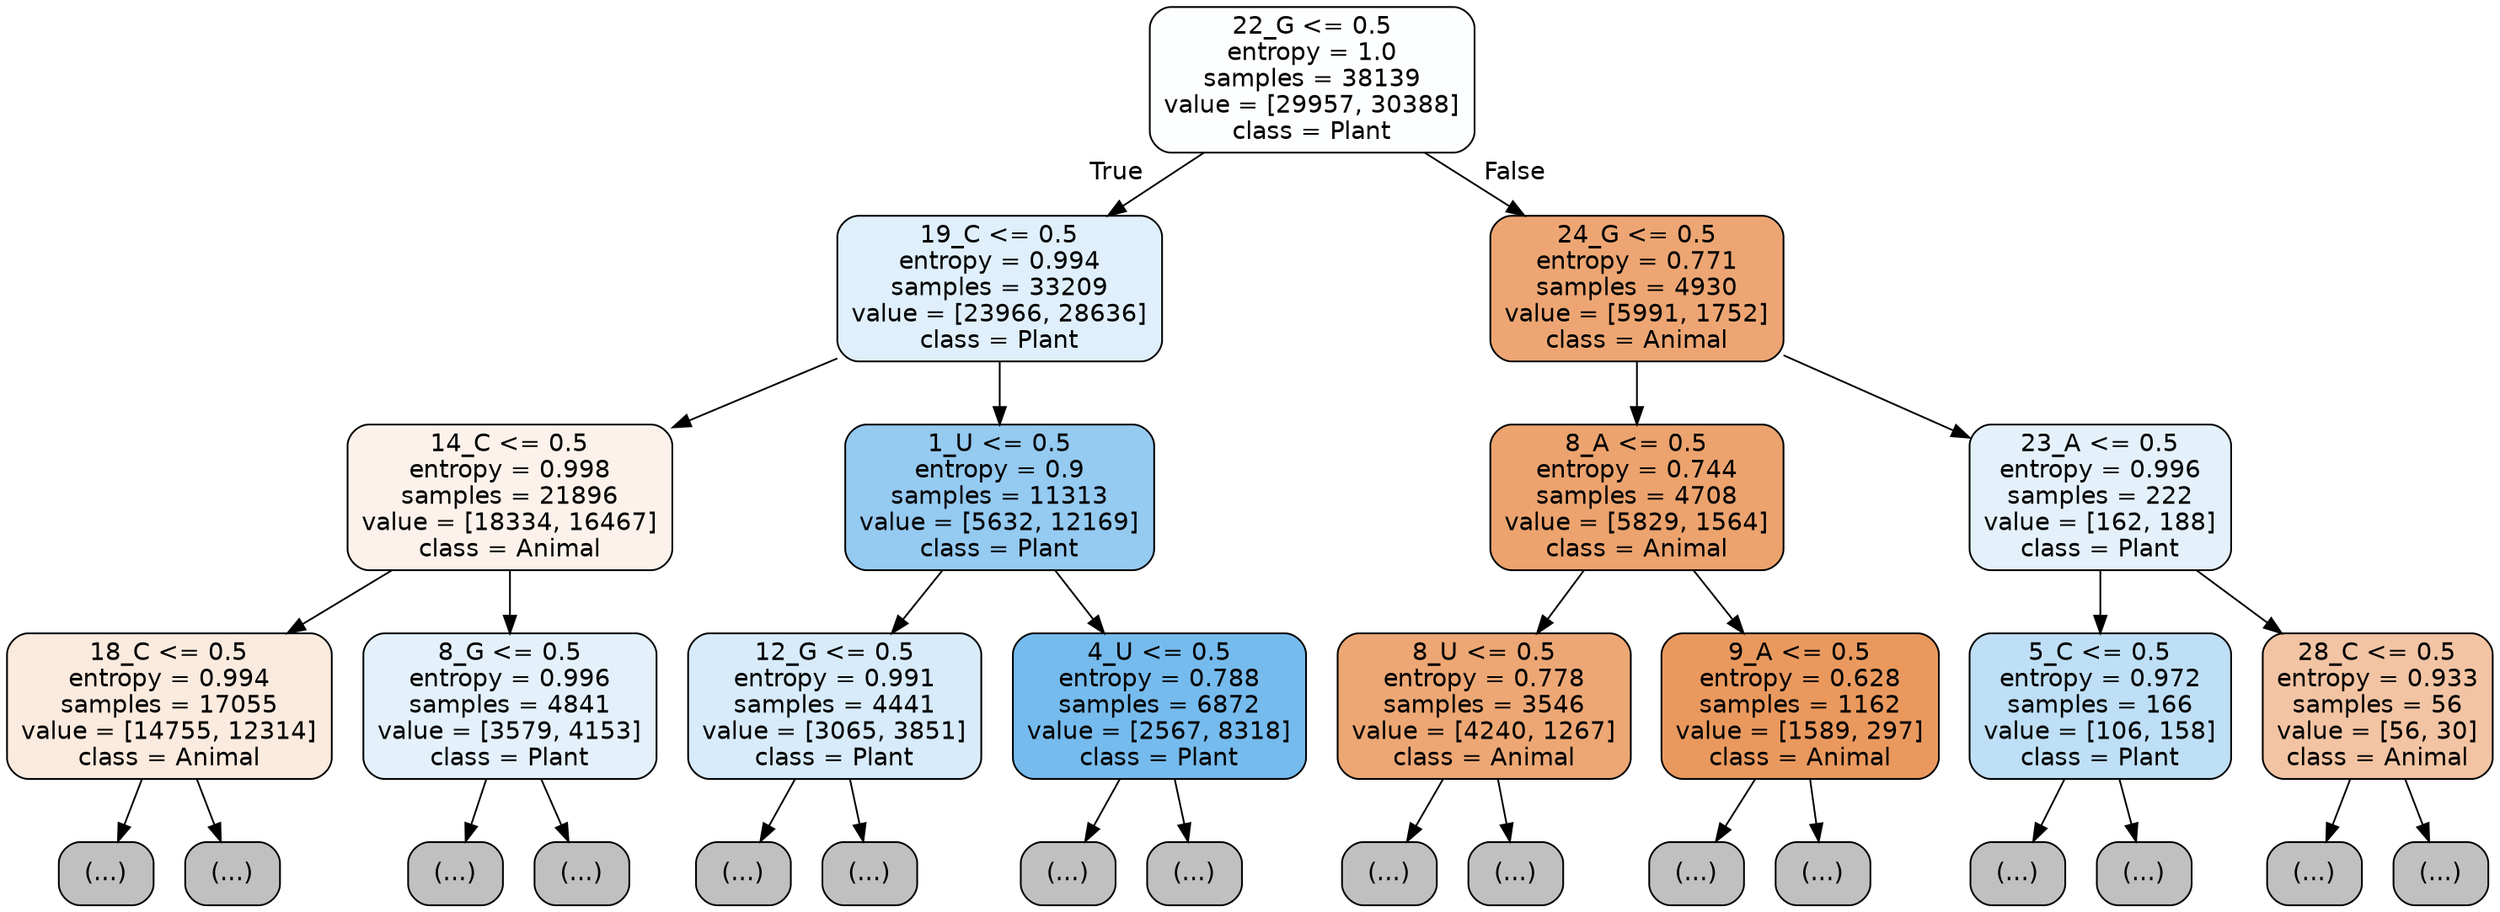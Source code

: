 digraph Tree {
node [shape=box, style="filled, rounded", color="black", fontname="helvetica"] ;
edge [fontname="helvetica"] ;
0 [label="22_G <= 0.5\nentropy = 1.0\nsamples = 38139\nvalue = [29957, 30388]\nclass = Plant", fillcolor="#fcfeff"] ;
1 [label="19_C <= 0.5\nentropy = 0.994\nsamples = 33209\nvalue = [23966, 28636]\nclass = Plant", fillcolor="#dfeffb"] ;
0 -> 1 [labeldistance=2.5, labelangle=45, headlabel="True"] ;
2 [label="14_C <= 0.5\nentropy = 0.998\nsamples = 21896\nvalue = [18334, 16467]\nclass = Animal", fillcolor="#fcf2eb"] ;
1 -> 2 ;
3 [label="18_C <= 0.5\nentropy = 0.994\nsamples = 17055\nvalue = [14755, 12314]\nclass = Animal", fillcolor="#fbeade"] ;
2 -> 3 ;
4 [label="(...)", fillcolor="#C0C0C0"] ;
3 -> 4 ;
6833 [label="(...)", fillcolor="#C0C0C0"] ;
3 -> 6833 ;
8812 [label="8_G <= 0.5\nentropy = 0.996\nsamples = 4841\nvalue = [3579, 4153]\nclass = Plant", fillcolor="#e4f1fb"] ;
2 -> 8812 ;
8813 [label="(...)", fillcolor="#C0C0C0"] ;
8812 -> 8813 ;
10442 [label="(...)", fillcolor="#C0C0C0"] ;
8812 -> 10442 ;
11065 [label="1_U <= 0.5\nentropy = 0.9\nsamples = 11313\nvalue = [5632, 12169]\nclass = Plant", fillcolor="#95caf1"] ;
1 -> 11065 ;
11066 [label="12_G <= 0.5\nentropy = 0.991\nsamples = 4441\nvalue = [3065, 3851]\nclass = Plant", fillcolor="#d7ebfa"] ;
11065 -> 11066 ;
11067 [label="(...)", fillcolor="#C0C0C0"] ;
11066 -> 11067 ;
12626 [label="(...)", fillcolor="#C0C0C0"] ;
11066 -> 12626 ;
13147 [label="4_U <= 0.5\nentropy = 0.788\nsamples = 6872\nvalue = [2567, 8318]\nclass = Plant", fillcolor="#76bbed"] ;
11065 -> 13147 ;
13148 [label="(...)", fillcolor="#C0C0C0"] ;
13147 -> 13148 ;
14449 [label="(...)", fillcolor="#C0C0C0"] ;
13147 -> 14449 ;
14808 [label="24_G <= 0.5\nentropy = 0.771\nsamples = 4930\nvalue = [5991, 1752]\nclass = Animal", fillcolor="#eda673"] ;
0 -> 14808 [labeldistance=2.5, labelangle=-45, headlabel="False"] ;
14809 [label="8_A <= 0.5\nentropy = 0.744\nsamples = 4708\nvalue = [5829, 1564]\nclass = Animal", fillcolor="#eca36e"] ;
14808 -> 14809 ;
14810 [label="8_U <= 0.5\nentropy = 0.778\nsamples = 3546\nvalue = [4240, 1267]\nclass = Animal", fillcolor="#eda774"] ;
14809 -> 14810 ;
14811 [label="(...)", fillcolor="#C0C0C0"] ;
14810 -> 14811 ;
15764 [label="(...)", fillcolor="#C0C0C0"] ;
14810 -> 15764 ;
16269 [label="9_A <= 0.5\nentropy = 0.628\nsamples = 1162\nvalue = [1589, 297]\nclass = Animal", fillcolor="#ea995e"] ;
14809 -> 16269 ;
16270 [label="(...)", fillcolor="#C0C0C0"] ;
16269 -> 16270 ;
16595 [label="(...)", fillcolor="#C0C0C0"] ;
16269 -> 16595 ;
16694 [label="23_A <= 0.5\nentropy = 0.996\nsamples = 222\nvalue = [162, 188]\nclass = Plant", fillcolor="#e4f1fb"] ;
14808 -> 16694 ;
16695 [label="5_C <= 0.5\nentropy = 0.972\nsamples = 166\nvalue = [106, 158]\nclass = Plant", fillcolor="#bedff6"] ;
16694 -> 16695 ;
16696 [label="(...)", fillcolor="#C0C0C0"] ;
16695 -> 16696 ;
16747 [label="(...)", fillcolor="#C0C0C0"] ;
16695 -> 16747 ;
16768 [label="28_C <= 0.5\nentropy = 0.933\nsamples = 56\nvalue = [56, 30]\nclass = Animal", fillcolor="#f3c4a3"] ;
16694 -> 16768 ;
16769 [label="(...)", fillcolor="#C0C0C0"] ;
16768 -> 16769 ;
16800 [label="(...)", fillcolor="#C0C0C0"] ;
16768 -> 16800 ;
}